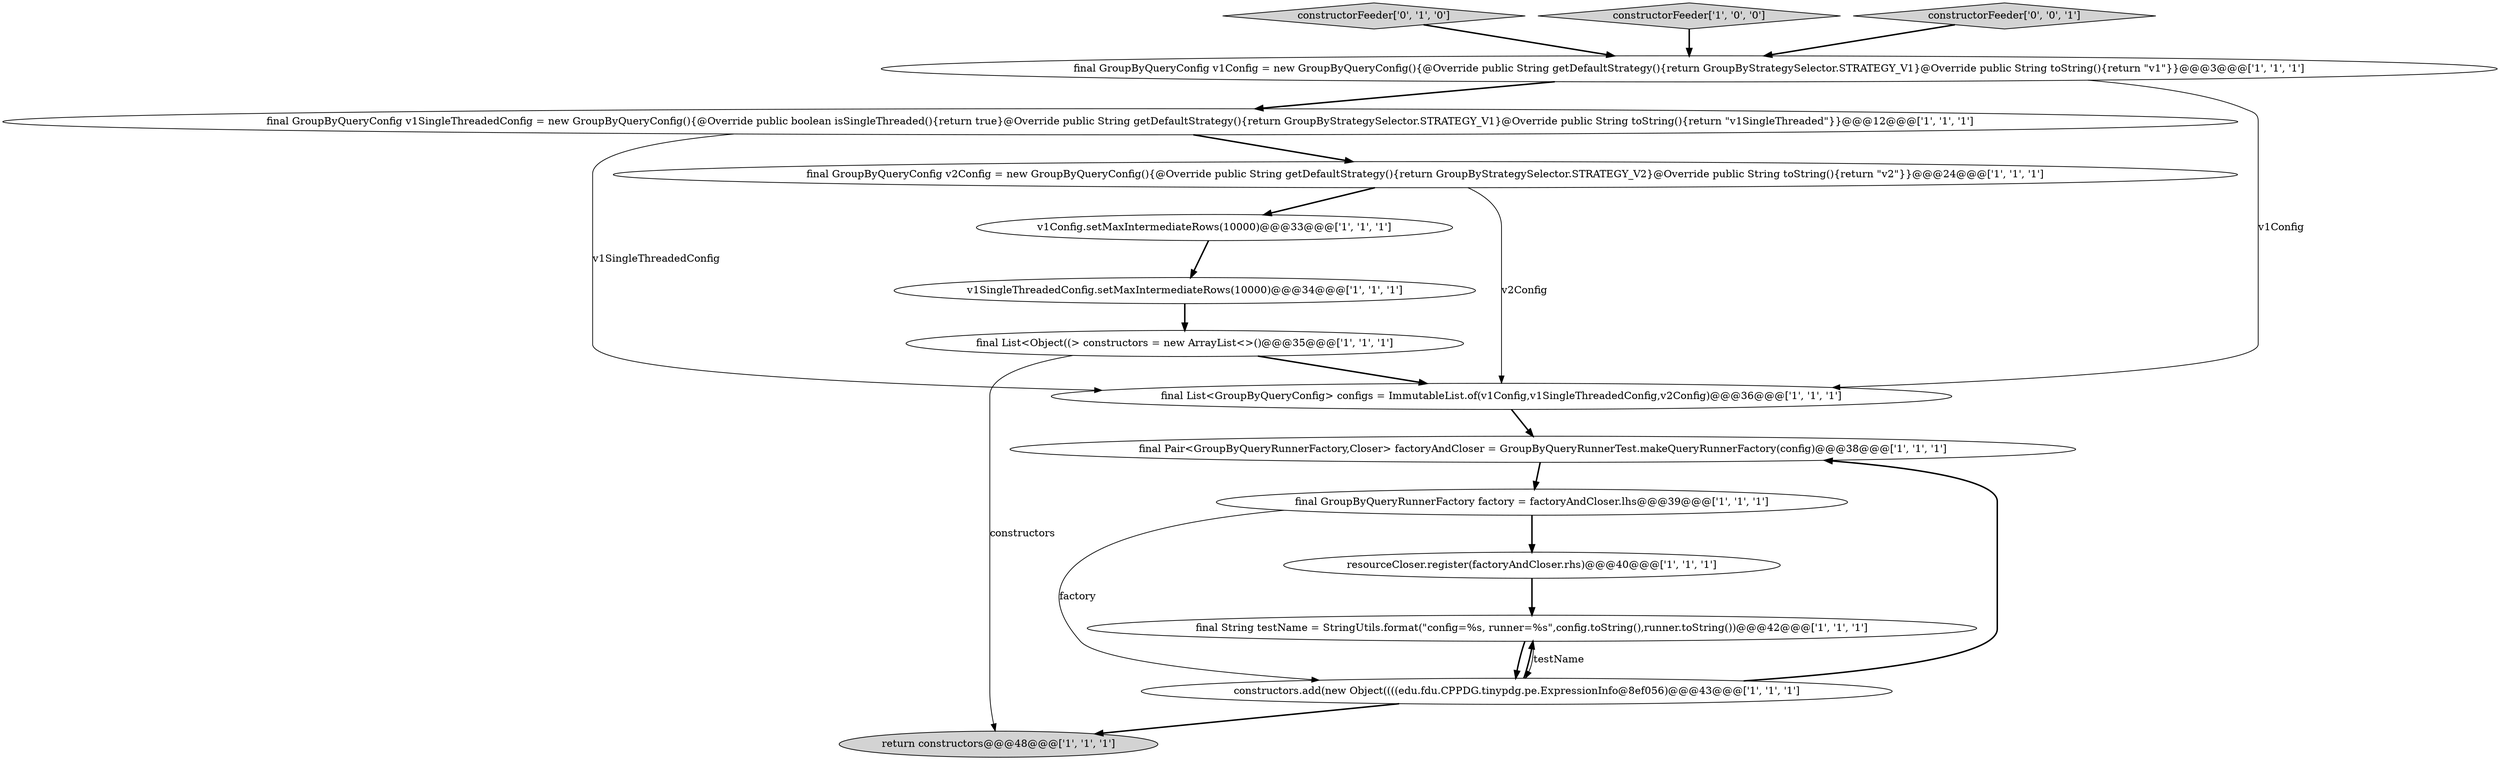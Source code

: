 digraph {
2 [style = filled, label = "final List<Object((> constructors = new ArrayList<>()@@@35@@@['1', '1', '1']", fillcolor = white, shape = ellipse image = "AAA0AAABBB1BBB"];
8 [style = filled, label = "final GroupByQueryRunnerFactory factory = factoryAndCloser.lhs@@@39@@@['1', '1', '1']", fillcolor = white, shape = ellipse image = "AAA0AAABBB1BBB"];
9 [style = filled, label = "v1Config.setMaxIntermediateRows(10000)@@@33@@@['1', '1', '1']", fillcolor = white, shape = ellipse image = "AAA0AAABBB1BBB"];
7 [style = filled, label = "resourceCloser.register(factoryAndCloser.rhs)@@@40@@@['1', '1', '1']", fillcolor = white, shape = ellipse image = "AAA0AAABBB1BBB"];
10 [style = filled, label = "final String testName = StringUtils.format(\"config=%s, runner=%s\",config.toString(),runner.toString())@@@42@@@['1', '1', '1']", fillcolor = white, shape = ellipse image = "AAA0AAABBB1BBB"];
13 [style = filled, label = "final List<GroupByQueryConfig> configs = ImmutableList.of(v1Config,v1SingleThreadedConfig,v2Config)@@@36@@@['1', '1', '1']", fillcolor = white, shape = ellipse image = "AAA0AAABBB1BBB"];
5 [style = filled, label = "v1SingleThreadedConfig.setMaxIntermediateRows(10000)@@@34@@@['1', '1', '1']", fillcolor = white, shape = ellipse image = "AAA0AAABBB1BBB"];
14 [style = filled, label = "constructorFeeder['0', '1', '0']", fillcolor = lightgray, shape = diamond image = "AAA0AAABBB2BBB"];
0 [style = filled, label = "final GroupByQueryConfig v1Config = new GroupByQueryConfig(){@Override public String getDefaultStrategy(){return GroupByStrategySelector.STRATEGY_V1}@Override public String toString(){return \"v1\"}}@@@3@@@['1', '1', '1']", fillcolor = white, shape = ellipse image = "AAA0AAABBB1BBB"];
6 [style = filled, label = "return constructors@@@48@@@['1', '1', '1']", fillcolor = lightgray, shape = ellipse image = "AAA0AAABBB1BBB"];
12 [style = filled, label = "constructorFeeder['1', '0', '0']", fillcolor = lightgray, shape = diamond image = "AAA0AAABBB1BBB"];
11 [style = filled, label = "constructors.add(new Object((((edu.fdu.CPPDG.tinypdg.pe.ExpressionInfo@8ef056)@@@43@@@['1', '1', '1']", fillcolor = white, shape = ellipse image = "AAA0AAABBB1BBB"];
1 [style = filled, label = "final GroupByQueryConfig v2Config = new GroupByQueryConfig(){@Override public String getDefaultStrategy(){return GroupByStrategySelector.STRATEGY_V2}@Override public String toString(){return \"v2\"}}@@@24@@@['1', '1', '1']", fillcolor = white, shape = ellipse image = "AAA0AAABBB1BBB"];
4 [style = filled, label = "final Pair<GroupByQueryRunnerFactory,Closer> factoryAndCloser = GroupByQueryRunnerTest.makeQueryRunnerFactory(config)@@@38@@@['1', '1', '1']", fillcolor = white, shape = ellipse image = "AAA0AAABBB1BBB"];
15 [style = filled, label = "constructorFeeder['0', '0', '1']", fillcolor = lightgray, shape = diamond image = "AAA0AAABBB3BBB"];
3 [style = filled, label = "final GroupByQueryConfig v1SingleThreadedConfig = new GroupByQueryConfig(){@Override public boolean isSingleThreaded(){return true}@Override public String getDefaultStrategy(){return GroupByStrategySelector.STRATEGY_V1}@Override public String toString(){return \"v1SingleThreaded\"}}@@@12@@@['1', '1', '1']", fillcolor = white, shape = ellipse image = "AAA0AAABBB1BBB"];
2->6 [style = solid, label="constructors"];
0->3 [style = bold, label=""];
0->13 [style = solid, label="v1Config"];
3->1 [style = bold, label=""];
7->10 [style = bold, label=""];
3->13 [style = solid, label="v1SingleThreadedConfig"];
11->6 [style = bold, label=""];
11->4 [style = bold, label=""];
10->11 [style = solid, label="testName"];
8->11 [style = solid, label="factory"];
12->0 [style = bold, label=""];
1->9 [style = bold, label=""];
8->7 [style = bold, label=""];
1->13 [style = solid, label="v2Config"];
2->13 [style = bold, label=""];
5->2 [style = bold, label=""];
14->0 [style = bold, label=""];
11->10 [style = bold, label=""];
15->0 [style = bold, label=""];
9->5 [style = bold, label=""];
4->8 [style = bold, label=""];
13->4 [style = bold, label=""];
10->11 [style = bold, label=""];
}

